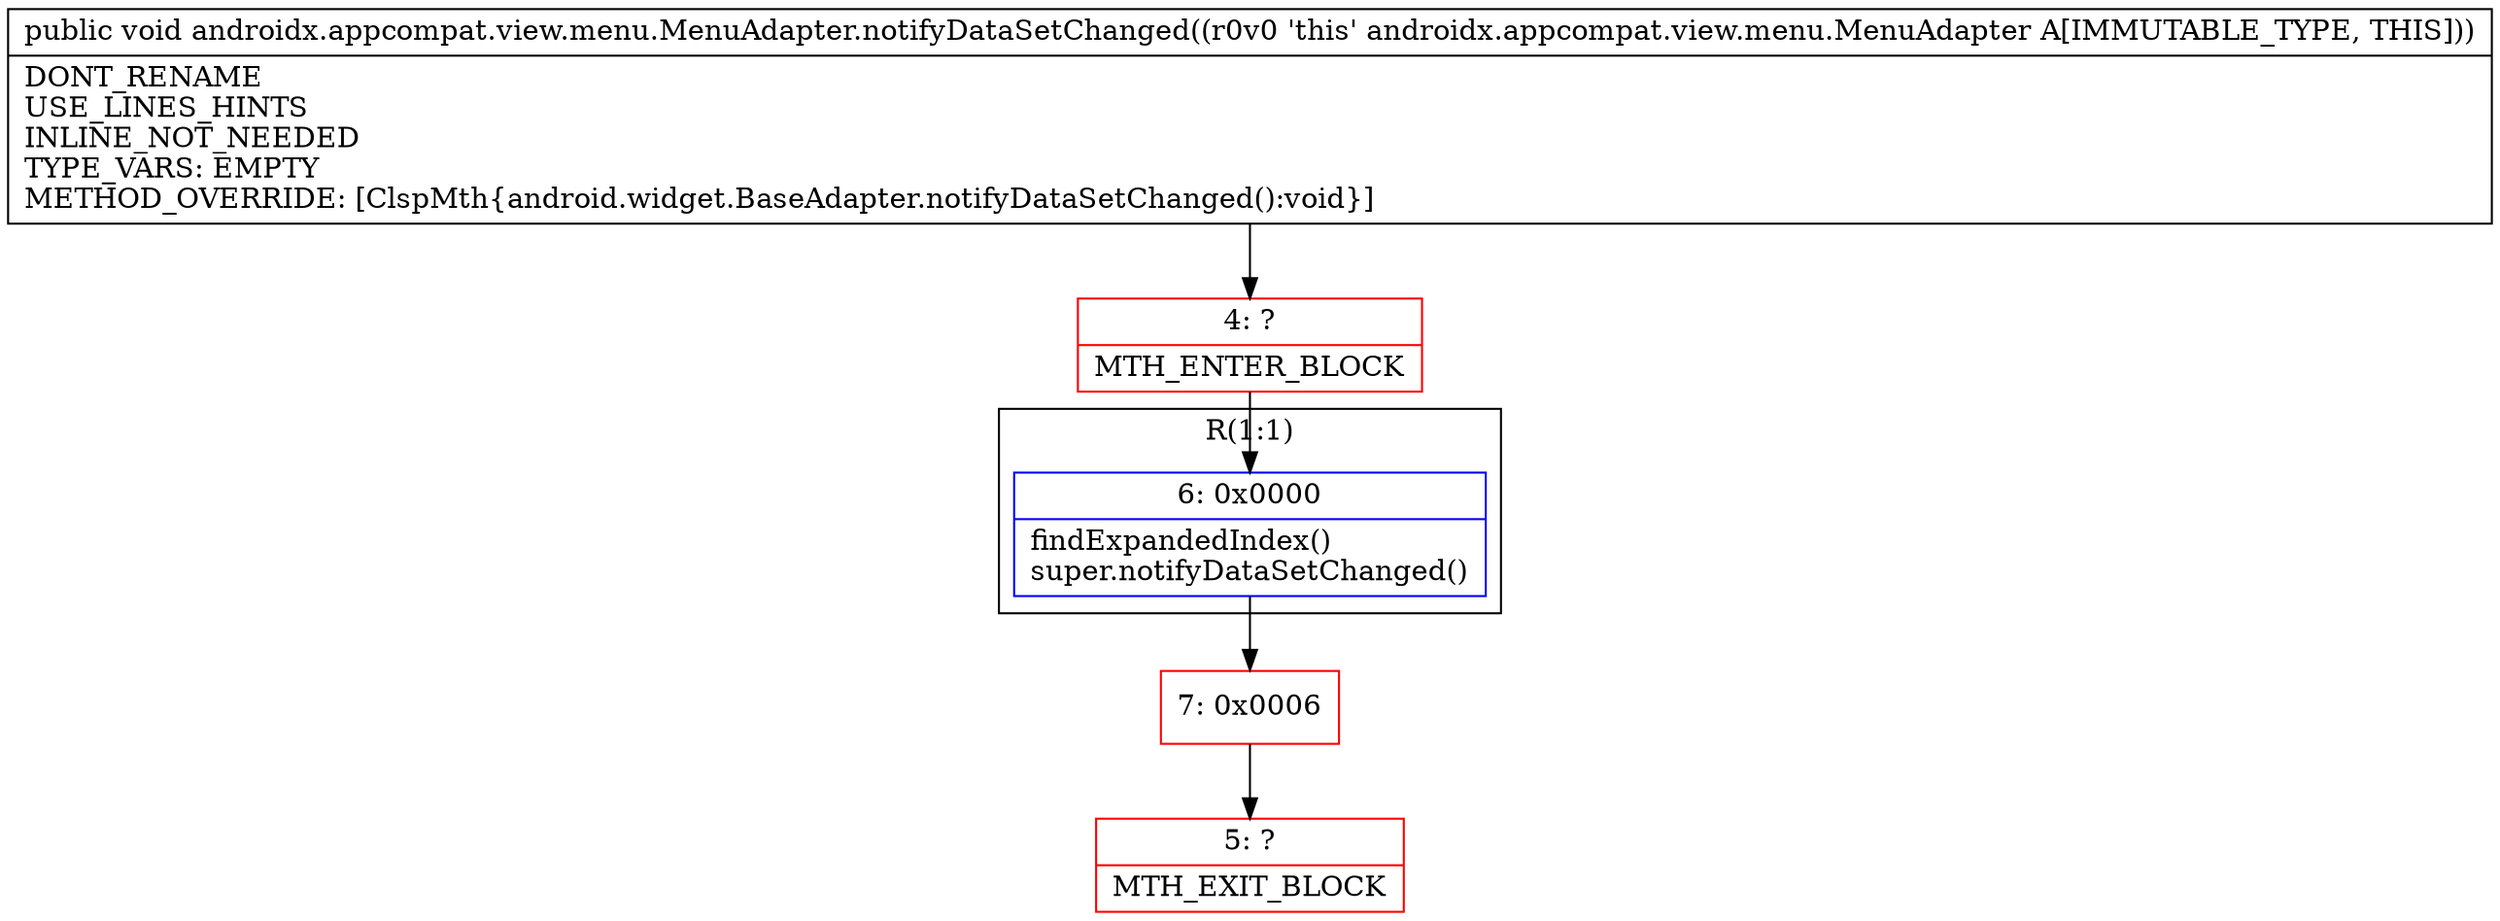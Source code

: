 digraph "CFG forandroidx.appcompat.view.menu.MenuAdapter.notifyDataSetChanged()V" {
subgraph cluster_Region_1985778370 {
label = "R(1:1)";
node [shape=record,color=blue];
Node_6 [shape=record,label="{6\:\ 0x0000|findExpandedIndex()\lsuper.notifyDataSetChanged()\l}"];
}
Node_4 [shape=record,color=red,label="{4\:\ ?|MTH_ENTER_BLOCK\l}"];
Node_7 [shape=record,color=red,label="{7\:\ 0x0006}"];
Node_5 [shape=record,color=red,label="{5\:\ ?|MTH_EXIT_BLOCK\l}"];
MethodNode[shape=record,label="{public void androidx.appcompat.view.menu.MenuAdapter.notifyDataSetChanged((r0v0 'this' androidx.appcompat.view.menu.MenuAdapter A[IMMUTABLE_TYPE, THIS]))  | DONT_RENAME\lUSE_LINES_HINTS\lINLINE_NOT_NEEDED\lTYPE_VARS: EMPTY\lMETHOD_OVERRIDE: [ClspMth\{android.widget.BaseAdapter.notifyDataSetChanged():void\}]\l}"];
MethodNode -> Node_4;Node_6 -> Node_7;
Node_4 -> Node_6;
Node_7 -> Node_5;
}

